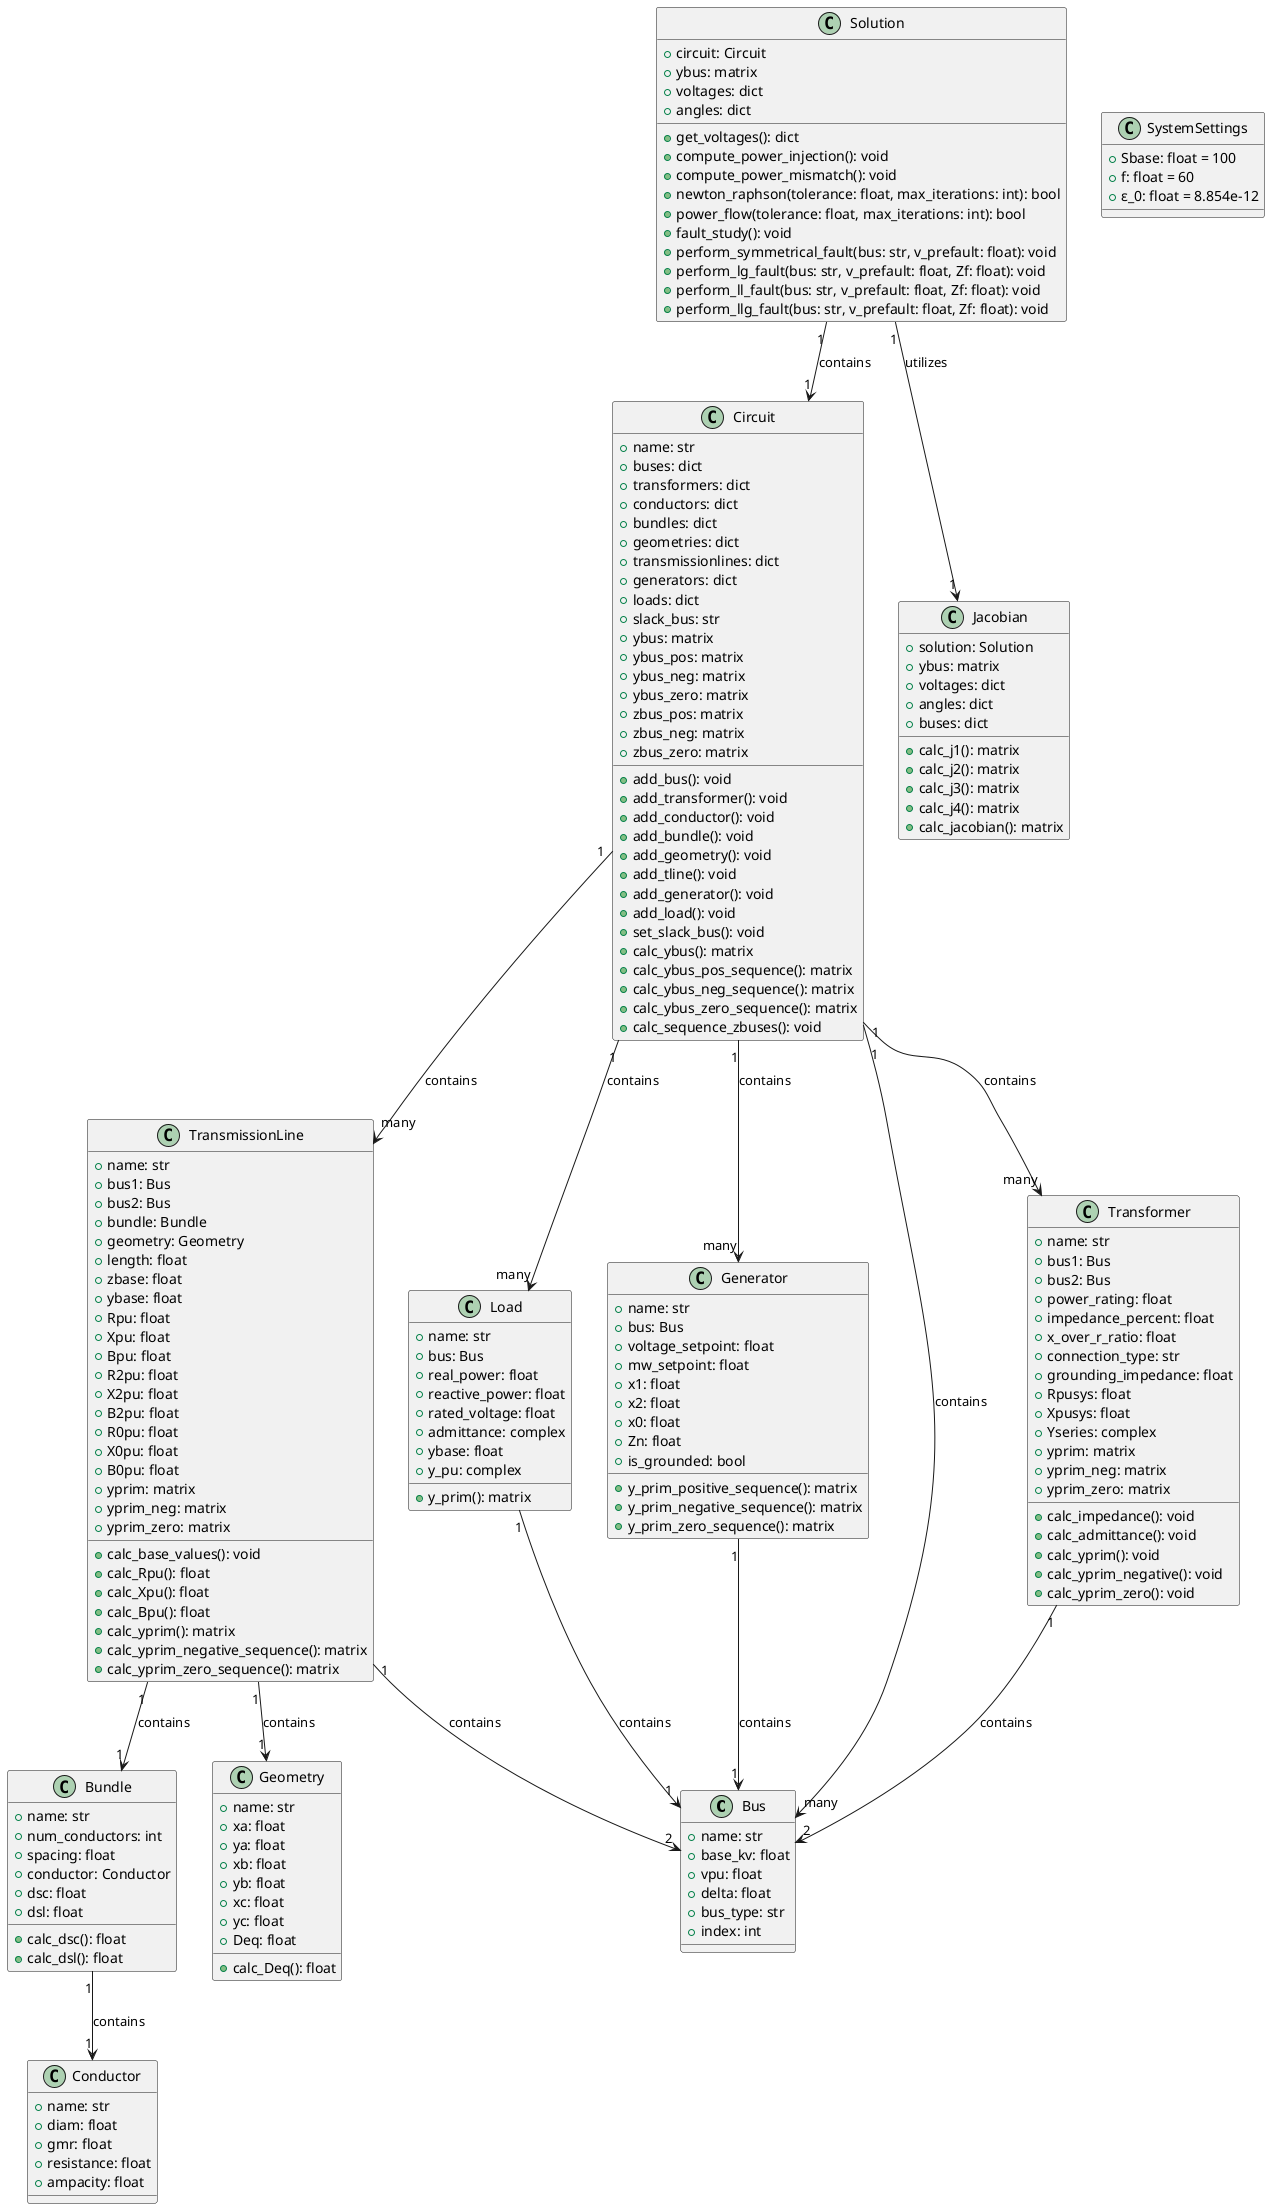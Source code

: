 @startuml

class Bus {
    +name: str
    +base_kv: float
    +vpu: float
    +delta: float
    +bus_type: str
    +index: int
}

class Transformer {
    +name: str
    +bus1: Bus
    +bus2: Bus
    +power_rating: float
    +impedance_percent: float
    +x_over_r_ratio: float
    +connection_type: str
    +grounding_impedance: float
    +Rpusys: float
    +Xpusys: float
    +Yseries: complex
    +yprim: matrix
    +yprim_neg: matrix
    +yprim_zero: matrix
    + calc_impedance(): void
    + calc_admittance(): void
    + calc_yprim(): void
    + calc_yprim_negative(): void
    + calc_yprim_zero(): void
}

class Conductor {
    +name: str
    +diam: float
    +gmr: float
    +resistance: float
    +ampacity: float
}

class Bundle {
    +name: str
    +num_conductors: int
    +spacing: float
    +conductor: Conductor
    +dsc: float
    +dsl: float
    + calc_dsc(): float
    + calc_dsl(): float
}

class Geometry {
    +name: str
    +xa: float
    +ya: float
    +xb: float
    +yb: float
    +xc: float
    +yc: float
    +Deq: float
    + calc_Deq(): float
}

class TransmissionLine {
    +name: str
    +bus1: Bus
    +bus2: Bus
    +bundle: Bundle
    +geometry: Geometry
    +length: float
    +zbase: float
    +ybase: float
    +Rpu: float
    +Xpu: float
    +Bpu: float
    +R2pu: float
    +X2pu: float
    +B2pu: float
    +R0pu: float
    +X0pu: float
    +B0pu: float
    +yprim: matrix
    +yprim_neg: matrix
    +yprim_zero: matrix
    + calc_base_values(): void
    + calc_Rpu(): float
    + calc_Xpu(): float
    + calc_Bpu(): float
    + calc_yprim(): matrix
    + calc_yprim_negative_sequence(): matrix
    + calc_yprim_zero_sequence(): matrix
}

class Load {
    +name: str
    +bus: Bus
    +real_power: float
    +reactive_power: float
    +rated_voltage: float
    +admittance: complex
    +ybase: float
    +y_pu: complex
    + y_prim(): matrix
}

class Generator {
    +name: str
    +bus: Bus
    +voltage_setpoint: float
    +mw_setpoint: float
    +x1: float
    +x2: float
    +x0: float
    +Zn: float
    +is_grounded: bool
    + y_prim_positive_sequence(): matrix
    + y_prim_negative_sequence(): matrix
    + y_prim_zero_sequence(): matrix
}

class Circuit {
    +name: str
    +buses: dict
    +transformers: dict
    +conductors: dict
    +bundles: dict
    +geometries: dict
    +transmissionlines: dict
    +generators: dict
    +loads: dict
    +slack_bus: str
    +ybus: matrix
    +ybus_pos: matrix
    +ybus_neg: matrix
    +ybus_zero: matrix
    +zbus_pos: matrix
    +zbus_neg: matrix
    +zbus_zero: matrix
    + add_bus(): void
    + add_transformer(): void
    + add_conductor(): void
    + add_bundle(): void
    + add_geometry(): void
    + add_tline(): void
    + add_generator(): void
    + add_load(): void
    + set_slack_bus(): void
    + calc_ybus(): matrix
    + calc_ybus_pos_sequence(): matrix
    + calc_ybus_neg_sequence(): matrix
    + calc_ybus_zero_sequence(): matrix
    + calc_sequence_zbuses(): void
}

class Solution {
    +circuit: Circuit
    +ybus: matrix
    +voltages: dict
    +angles: dict
    + get_voltages(): dict
    + compute_power_injection(): void
    + compute_power_mismatch(): void
    + newton_raphson(tolerance: float, max_iterations: int): bool
    + power_flow(tolerance: float, max_iterations: int): bool
    + fault_study(): void
    + perform_symmetrical_fault(bus: str, v_prefault: float): void
    + perform_lg_fault(bus: str, v_prefault: float, Zf: float): void
    + perform_ll_fault(bus: str, v_prefault: float, Zf: float): void
    + perform_llg_fault(bus: str, v_prefault: float, Zf: float): void
}

class Jacobian {
    +solution: Solution
    +ybus: matrix
    +voltages: dict
    +angles: dict
    +buses: dict
    + calc_j1(): matrix
    + calc_j2(): matrix
    + calc_j3(): matrix
    + calc_j4(): matrix
    + calc_jacobian(): matrix
}

class SystemSettings {
    +Sbase: float = 100
    +f: float = 60
    +ε_0: float = 8.854e-12
}

Transformer "1" --> "2" Bus: contains
TransmissionLine "1" --> "2" Bus: contains
TransmissionLine "1" --> "1" Bundle: contains
TransmissionLine "1" --> "1" Geometry: contains
Bundle "1" --> "1" Conductor: contains
Load "1" --> "1" Bus: contains
Generator "1" --> "1" Bus: contains
Solution "1" --> "1" Circuit: contains
Solution "1" --> "1" Jacobian: utilizes
Circuit "1" --> "many" Bus : contains
Circuit "1" --> "many" TransmissionLine: contains
Circuit "1" --> "many" Load: contains
Circuit "1" --> "many" Generator: contains
Circuit "1" --> "many" Transformer: contains

@enduml


